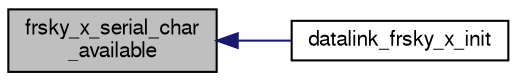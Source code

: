 digraph "frsky_x_serial_char_available"
{
  edge [fontname="FreeSans",fontsize="10",labelfontname="FreeSans",labelfontsize="10"];
  node [fontname="FreeSans",fontsize="10",shape=record];
  rankdir="LR";
  Node1 [label="frsky_x_serial_char\l_available",height=0.2,width=0.4,color="black", fillcolor="grey75", style="filled", fontcolor="black"];
  Node1 -> Node2 [dir="back",color="midnightblue",fontsize="10",style="solid",fontname="FreeSans"];
  Node2 [label="datalink_frsky_x_init",height=0.2,width=0.4,color="black", fillcolor="white", style="filled",URL="$frsky__x_8h.html#a02e506771b84a9f590d180ffc053b11a"];
}
